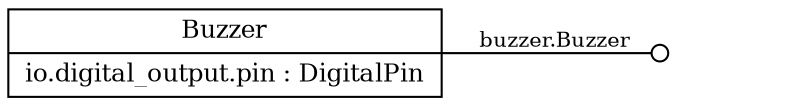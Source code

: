 //To create PNG: dot -Tpng led.dot > led.png

digraph g {

	graph [ rankdir = "LR"];
	
	node [ fontsize = "12" shape = "point"];
	edge [];
	
	// Definition of the group
	"Component" [
	label = "<f0> Buzzer | <f1> io.digital_output.pin : DigitalPin"
	shape = "record"
	];

	// Definition of one port
	"PP1" [label = "" shape = "plaintext"];
	"Component" -> "PP1" [label = "buzzer.Buzzer" fontsize = "10" arrowhead = "odot"];

}
